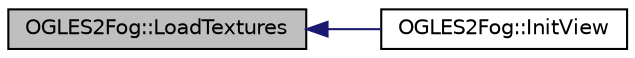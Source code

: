 digraph "OGLES2Fog::LoadTextures"
{
  edge [fontname="Helvetica",fontsize="10",labelfontname="Helvetica",labelfontsize="10"];
  node [fontname="Helvetica",fontsize="10",shape=record];
  rankdir="LR";
  Node1 [label="OGLES2Fog::LoadTextures",height=0.2,width=0.4,color="black", fillcolor="grey75", style="filled", fontcolor="black"];
  Node1 -> Node2 [dir="back",color="midnightblue",fontsize="10",style="solid"];
  Node2 [label="OGLES2Fog::InitView",height=0.2,width=0.4,color="black", fillcolor="white", style="filled",URL="$class_o_g_l_e_s2_fog.html#a088e6722940d7c81b7534c74941b4bb8"];
}
